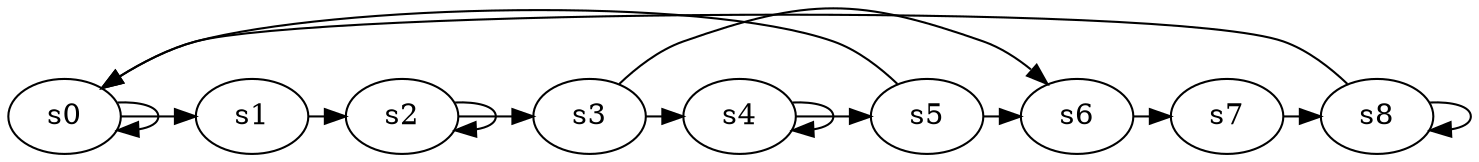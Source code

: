 digraph game_0564_cycle_9 {
    s0 [name="s0", player=0, target=1];
    s1 [name="s1", player=1];
    s2 [name="s2", player=0];
    s3 [name="s3", player=1, target=1];
    s4 [name="s4", player=1, target=1];
    s5 [name="s5", player=0];
    s6 [name="s6", player=1];
    s7 [name="s7", player=1];
    s8 [name="s8", player=0];

    s0 -> s1 [constraint="time % 3 == 0 && !(time % 5 == 0)"];
    s1 -> s2 [constraint="time % 4 == 0 && !(time % 4 == 0)"];
    s2 -> s3 [constraint="time == 5 || time == 8 || time == 23"];
    s3 -> s4 [constraint="time == 1 || time == 10 || time == 13 || time == 19 || time == 22"];
    s4 -> s5 [constraint="time == 21 || time == 23"];
    s5 -> s6 [constraint="time == 12 || time == 13 || time == 19 || time == 20"];
    s6 -> s7 [constraint="time == 3 || time == 5 || time == 8 || time == 15 || time == 16 || time == 21"];
    s7 -> s8 [constraint="time % 3 == 1"];
    s8 -> s0 [constraint="time % 7 == 1"];
    s0 -> s0 [constraint="time % 3 == 0"];
    s2 -> s2 [constraint="time % 3 == 0"];
    s3 -> s6 [constraint="time == 0"];
    s4 -> s4 [constraint="time % 4 == 0"];
    s5 -> s0 [constraint="time == 1"];
    s8 -> s8 [constraint="time % 4 == 0"];
}
